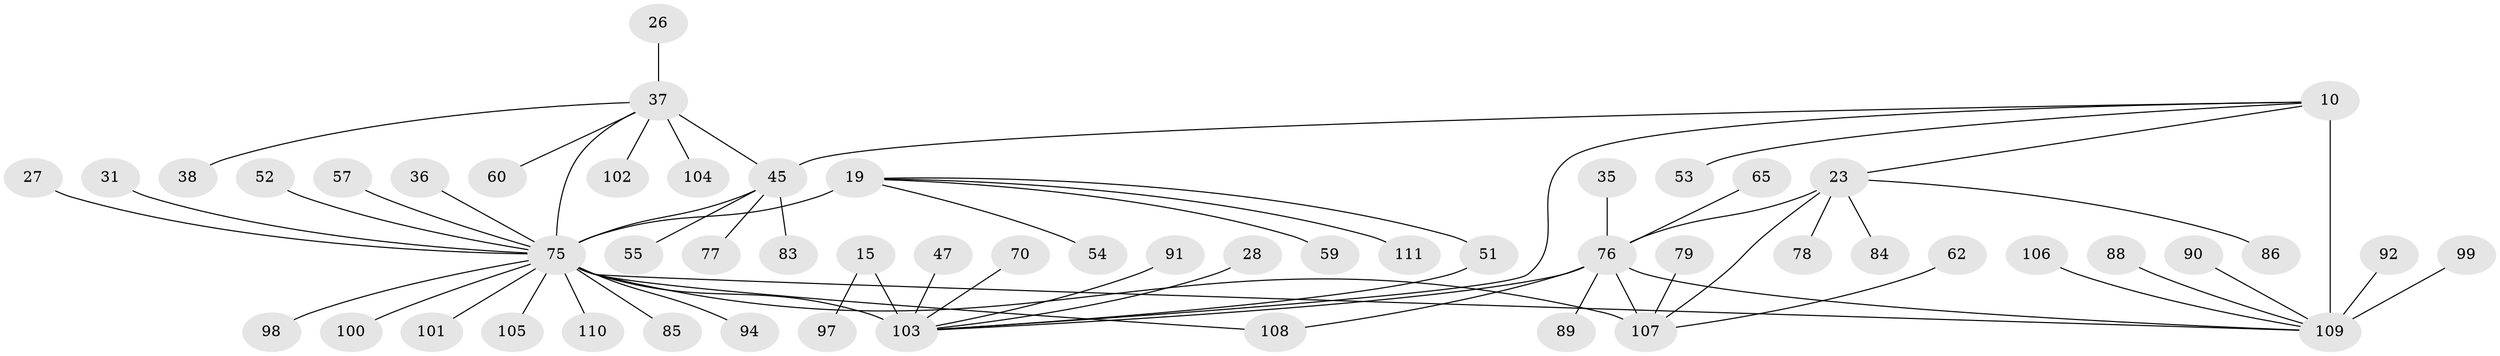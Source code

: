 // original degree distribution, {7: 0.06306306306306306, 6: 0.036036036036036036, 11: 0.018018018018018018, 13: 0.009009009009009009, 9: 0.02702702702702703, 4: 0.009009009009009009, 5: 0.036036036036036036, 10: 0.009009009009009009, 8: 0.02702702702702703, 1: 0.5585585585585585, 3: 0.04504504504504504, 2: 0.16216216216216217}
// Generated by graph-tools (version 1.1) at 2025/57/03/04/25 21:57:46]
// undirected, 55 vertices, 63 edges
graph export_dot {
graph [start="1"]
  node [color=gray90,style=filled];
  10 [super="+8"];
  15 [super="+12"];
  19 [super="+17"];
  23 [super="+21"];
  26;
  27;
  28;
  31;
  35;
  36;
  37 [super="+4"];
  38;
  45 [super="+2"];
  47;
  51;
  52;
  53;
  54;
  55;
  57;
  59;
  60;
  62;
  65;
  70;
  75 [super="+68+20+69"];
  76 [super="+42+24+32"];
  77 [super="+73"];
  78;
  79 [super="+49"];
  83 [super="+58"];
  84;
  85;
  86;
  88;
  89;
  90;
  91;
  92 [super="+81"];
  94;
  97 [super="+96"];
  98 [super="+34+40+71+87"];
  99 [super="+48+93"];
  100 [super="+82"];
  101;
  102;
  103 [super="+14"];
  104 [super="+80"];
  105;
  106 [super="+95"];
  107 [super="+72+25"];
  108;
  109 [super="+61+66+30+44+9+29+41+43+50+63"];
  110;
  111;
  10 -- 53;
  10 -- 23;
  10 -- 109 [weight=6];
  10 -- 103;
  10 -- 45;
  15 -- 97;
  15 -- 103 [weight=6];
  19 -- 51;
  19 -- 59;
  19 -- 111;
  19 -- 54;
  19 -- 75 [weight=6];
  23 -- 84;
  23 -- 86;
  23 -- 78;
  23 -- 107 [weight=2];
  23 -- 76 [weight=4];
  26 -- 37;
  27 -- 75;
  28 -- 103;
  31 -- 75;
  35 -- 76;
  36 -- 75;
  37 -- 38;
  37 -- 102;
  37 -- 104;
  37 -- 75 [weight=2];
  37 -- 60;
  37 -- 45 [weight=4];
  45 -- 83;
  45 -- 55;
  45 -- 75 [weight=2];
  45 -- 77;
  47 -- 103;
  51 -- 103;
  52 -- 75;
  57 -- 75;
  62 -- 107;
  65 -- 76;
  70 -- 103;
  75 -- 94;
  75 -- 98;
  75 -- 101;
  75 -- 100;
  75 -- 103 [weight=4];
  75 -- 105;
  75 -- 107 [weight=3];
  75 -- 108;
  75 -- 109;
  75 -- 110;
  75 -- 85;
  76 -- 107 [weight=2];
  76 -- 108;
  76 -- 109;
  76 -- 89;
  76 -- 103 [weight=2];
  79 -- 107;
  88 -- 109;
  90 -- 109;
  91 -- 103;
  92 -- 109;
  99 -- 109;
  106 -- 109;
}
